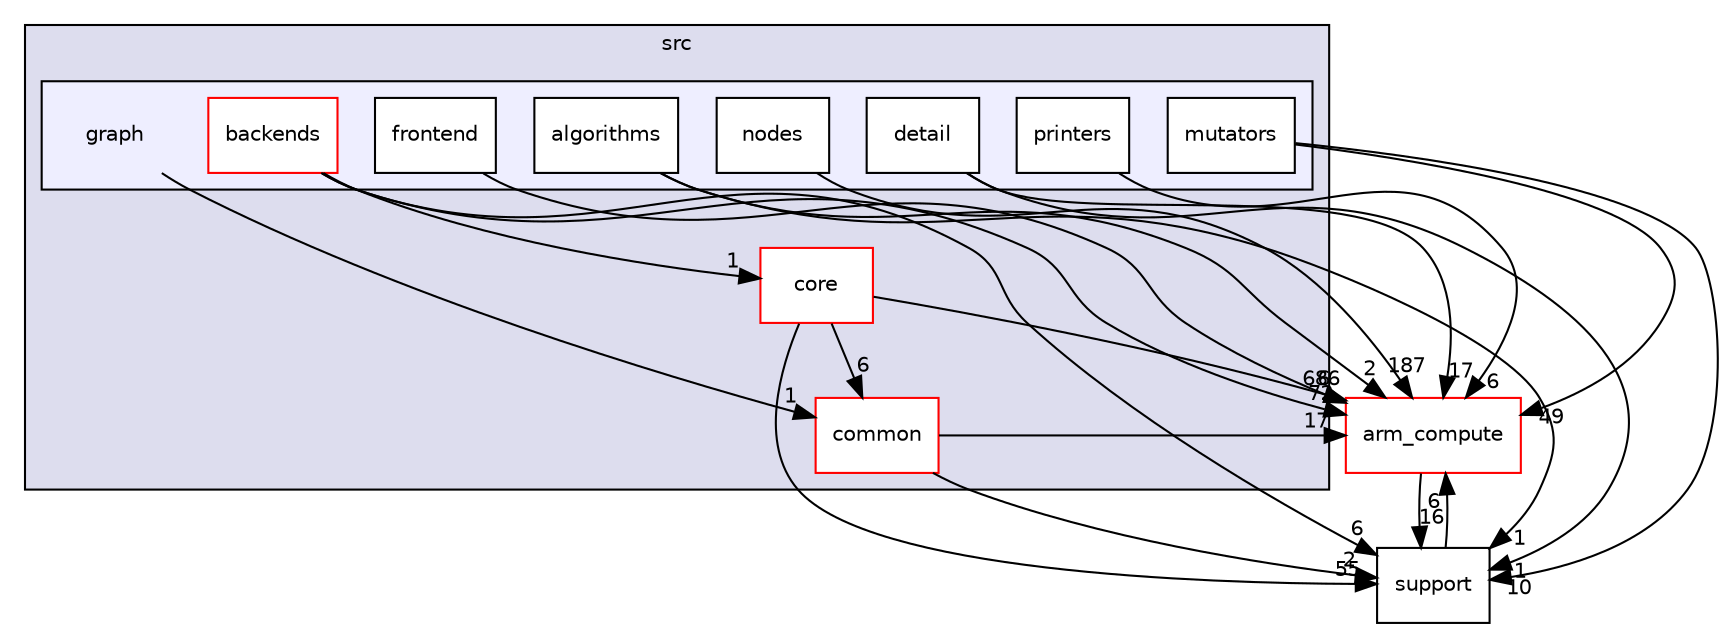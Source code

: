 digraph "src/graph" {
  compound=true
  node [ fontsize="10", fontname="Helvetica"];
  edge [ labelfontsize="10", labelfontname="Helvetica"];
  subgraph clusterdir_68267d1309a1af8e8297ef4c3efbcdba {
    graph [ bgcolor="#ddddee", pencolor="black", label="src" fontname="Helvetica", fontsize="10", URL="dir_68267d1309a1af8e8297ef4c3efbcdba.xhtml"]
  dir_aebb8dcc11953d78e620bbef0b9e2183 [shape=box label="core" fillcolor="white" style="filled" color="red" URL="dir_aebb8dcc11953d78e620bbef0b9e2183.xhtml"];
  dir_fdedb0aba14d44ce9d99bc100e026e6a [shape=box label="common" fillcolor="white" style="filled" color="red" URL="dir_fdedb0aba14d44ce9d99bc100e026e6a.xhtml"];
  subgraph clusterdir_d182250f0c231765fc862e69db210731 {
    graph [ bgcolor="#eeeeff", pencolor="black", label="" URL="dir_d182250f0c231765fc862e69db210731.xhtml"];
    dir_d182250f0c231765fc862e69db210731 [shape=plaintext label="graph"];
  dir_5cd7c6994c9c36b087490b290382772a [shape=box label="algorithms" fillcolor="white" style="filled" URL="dir_5cd7c6994c9c36b087490b290382772a.xhtml"];
  dir_39e772dac1f6529f21fb52deefa146ea [shape=box label="backends" fillcolor="white" style="filled" color="red" URL="dir_39e772dac1f6529f21fb52deefa146ea.xhtml"];
  dir_860cb336d74994b1303832ed3557228e [shape=box label="detail" fillcolor="white" style="filled" URL="dir_860cb336d74994b1303832ed3557228e.xhtml"];
  dir_330aa6f4e434724354905027707c791c [shape=box label="frontend" fillcolor="white" style="filled" URL="dir_330aa6f4e434724354905027707c791c.xhtml"];
  dir_1b9e532a4c8623825d945e964c6e4c7f [shape=box label="mutators" fillcolor="white" style="filled" URL="dir_1b9e532a4c8623825d945e964c6e4c7f.xhtml"];
  dir_b522e8895b1a2b097ec0514a9a6c1549 [shape=box label="nodes" fillcolor="white" style="filled" URL="dir_b522e8895b1a2b097ec0514a9a6c1549.xhtml"];
  dir_a3a3362c7065796fe64974622266bfb7 [shape=box label="printers" fillcolor="white" style="filled" URL="dir_a3a3362c7065796fe64974622266bfb7.xhtml"];
  }
  }
  dir_214608ef36d61442cb2b0c1c4e9a7def [shape=box label="arm_compute" fillcolor="white" style="filled" color="red" URL="dir_214608ef36d61442cb2b0c1c4e9a7def.xhtml"];
  dir_5815af820a9cc9481f1d0990a0d60286 [shape=box label="support" URL="dir_5815af820a9cc9481f1d0990a0d60286.xhtml"];
  dir_d182250f0c231765fc862e69db210731->dir_fdedb0aba14d44ce9d99bc100e026e6a [headlabel="1", labeldistance=1.5 headhref="dir_000099_000016.xhtml"];
  dir_b522e8895b1a2b097ec0514a9a6c1549->dir_214608ef36d61442cb2b0c1c4e9a7def [headlabel="187", labeldistance=1.5 headhref="dir_000531_000000.xhtml"];
  dir_5cd7c6994c9c36b087490b290382772a->dir_214608ef36d61442cb2b0c1c4e9a7def [headlabel="2", labeldistance=1.5 headhref="dir_000524_000000.xhtml"];
  dir_5cd7c6994c9c36b087490b290382772a->dir_5815af820a9cc9481f1d0990a0d60286 [headlabel="1", labeldistance=1.5 headhref="dir_000524_000031.xhtml"];
  dir_214608ef36d61442cb2b0c1c4e9a7def->dir_5815af820a9cc9481f1d0990a0d60286 [headlabel="16", labeldistance=1.5 headhref="dir_000000_000031.xhtml"];
  dir_39e772dac1f6529f21fb52deefa146ea->dir_214608ef36d61442cb2b0c1c4e9a7def [headlabel="72", labeldistance=1.5 headhref="dir_000525_000000.xhtml"];
  dir_39e772dac1f6529f21fb52deefa146ea->dir_5815af820a9cc9481f1d0990a0d60286 [headlabel="6", labeldistance=1.5 headhref="dir_000525_000031.xhtml"];
  dir_39e772dac1f6529f21fb52deefa146ea->dir_aebb8dcc11953d78e620bbef0b9e2183 [headlabel="1", labeldistance=1.5 headhref="dir_000525_000017.xhtml"];
  dir_a3a3362c7065796fe64974622266bfb7->dir_214608ef36d61442cb2b0c1c4e9a7def [headlabel="6", labeldistance=1.5 headhref="dir_000532_000000.xhtml"];
  dir_330aa6f4e434724354905027707c791c->dir_214608ef36d61442cb2b0c1c4e9a7def [headlabel="6", labeldistance=1.5 headhref="dir_000529_000000.xhtml"];
  dir_aebb8dcc11953d78e620bbef0b9e2183->dir_214608ef36d61442cb2b0c1c4e9a7def [headlabel="686", labeldistance=1.5 headhref="dir_000017_000000.xhtml"];
  dir_aebb8dcc11953d78e620bbef0b9e2183->dir_5815af820a9cc9481f1d0990a0d60286 [headlabel="55", labeldistance=1.5 headhref="dir_000017_000031.xhtml"];
  dir_aebb8dcc11953d78e620bbef0b9e2183->dir_fdedb0aba14d44ce9d99bc100e026e6a [headlabel="6", labeldistance=1.5 headhref="dir_000017_000016.xhtml"];
  dir_860cb336d74994b1303832ed3557228e->dir_214608ef36d61442cb2b0c1c4e9a7def [headlabel="17", labeldistance=1.5 headhref="dir_000528_000000.xhtml"];
  dir_860cb336d74994b1303832ed3557228e->dir_5815af820a9cc9481f1d0990a0d60286 [headlabel="1", labeldistance=1.5 headhref="dir_000528_000031.xhtml"];
  dir_1b9e532a4c8623825d945e964c6e4c7f->dir_214608ef36d61442cb2b0c1c4e9a7def [headlabel="49", labeldistance=1.5 headhref="dir_000530_000000.xhtml"];
  dir_1b9e532a4c8623825d945e964c6e4c7f->dir_5815af820a9cc9481f1d0990a0d60286 [headlabel="10", labeldistance=1.5 headhref="dir_000530_000031.xhtml"];
  dir_5815af820a9cc9481f1d0990a0d60286->dir_214608ef36d61442cb2b0c1c4e9a7def [headlabel="6", labeldistance=1.5 headhref="dir_000031_000000.xhtml"];
  dir_fdedb0aba14d44ce9d99bc100e026e6a->dir_214608ef36d61442cb2b0c1c4e9a7def [headlabel="17", labeldistance=1.5 headhref="dir_000016_000000.xhtml"];
  dir_fdedb0aba14d44ce9d99bc100e026e6a->dir_5815af820a9cc9481f1d0990a0d60286 [headlabel="2", labeldistance=1.5 headhref="dir_000016_000031.xhtml"];
}
